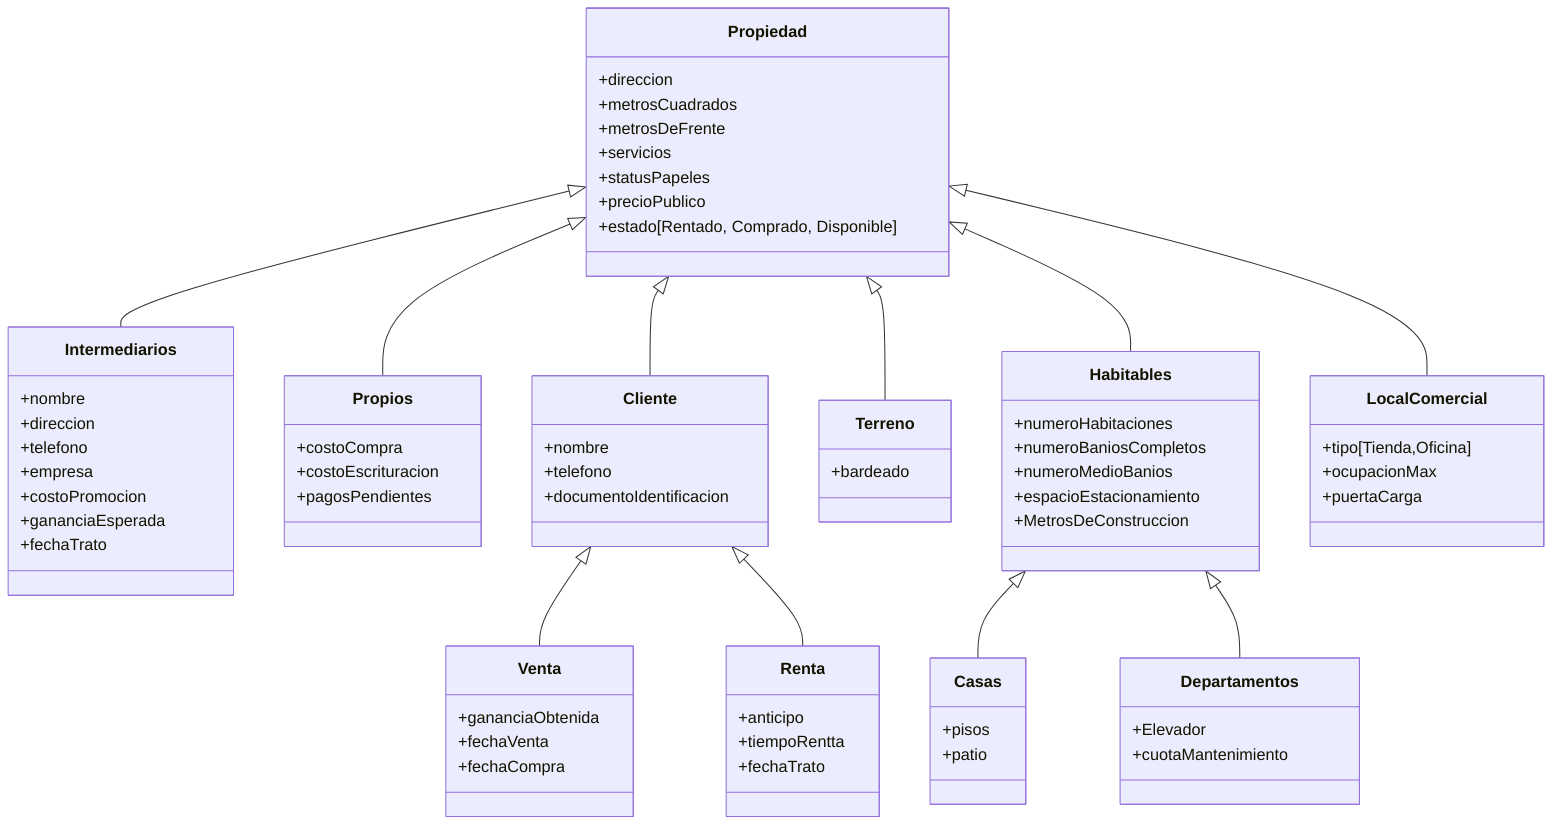 classDiagram
    %%Intermediarios
    Propiedad <|-- Intermediarios
    Propiedad <|-- Propios
    
    %% Clientes
    Propiedad  <|--Cliente
    Cliente  <|-- Venta
    Cliente  <|-- Renta

    %%Terrenos y casas con lo que sobra
    Propiedad  <|-- Terreno
    Propiedad  <|-- Habitables
    Propiedad  <|-- Local Comercial

    %%Habitables
    Habitables  <|-- Casas
    Habitables  <|-- Departamentos

    
    class Propiedad{
        +direccion
        +metrosCuadrados
        +metrosDeFrente
        +servicios
        +statusPapeles
        +precioPublico
        +estado[Rentado, Comprado, Disponible]
    }

    class Terreno{
        +bardeado
    }

    class Habitables{
        +numeroHabitaciones
        +numeroBaniosCompletos
        +numeroMedioBanios
        +espacioEstacionamiento
        +MetrosDeConstruccion
    }

    class Casas{
        +pisos
        +patio
    }

    class Departamentos{
        +Elevador
        +cuotaMantenimiento
    }

    class Local Comercial{
        +tipo[Tienda,Oficina]
        +ocupacionMax
        +puertaCarga
    }

    class Cliente{
        +nombre
        +telefono
        +documentoIdentificacion
    }

    class Venta{
        +gananciaObtenida
        +fechaVenta
        +fechaCompra
    }

    class Renta{
        +anticipo
        +tiempoRentta
        +fechaTrato        
    }

    class Intermediarios{
        +nombre
        +direccion
        +telefono
        +empresa
        +costoPromocion
        +gananciaEsperada
        +fechaTrato
    }

    class Propios{
        +costoCompra
        +costoEscrituracion
        +pagosPendientes
    }